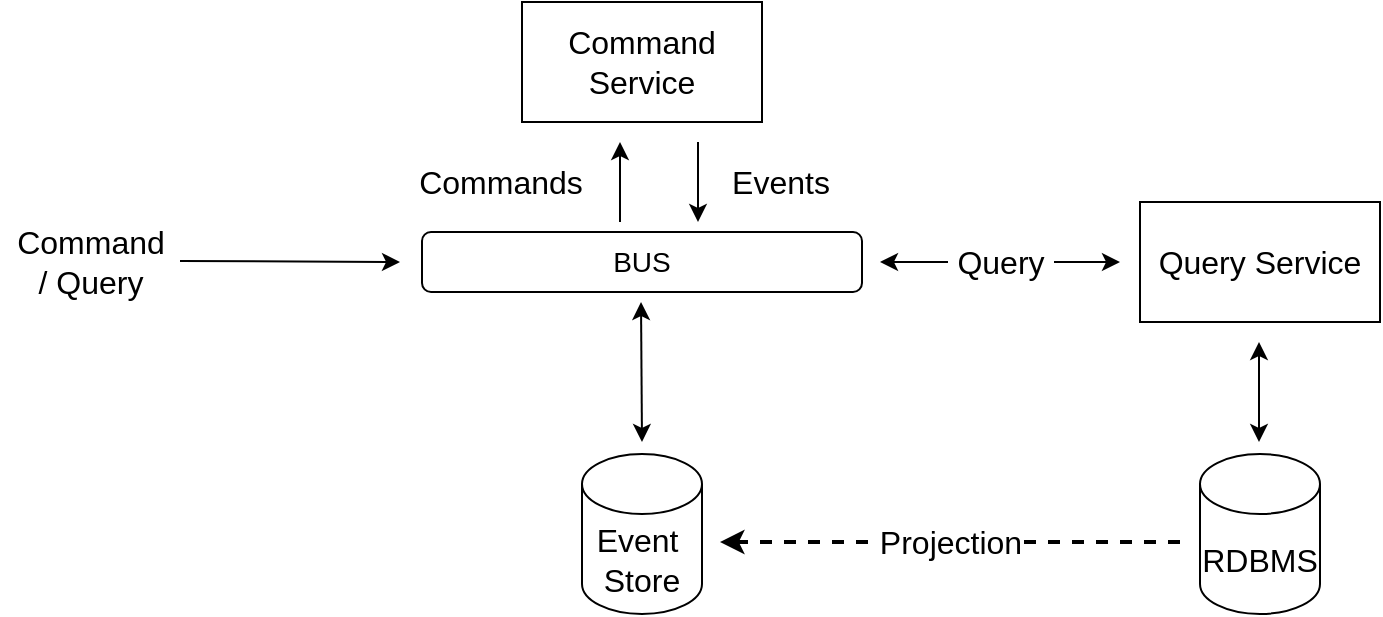 <mxfile version="14.2.9" type="github"><diagram id="9nFq5-tLV_lvCpbANjnR" name="Page-1"><mxGraphModel dx="1188" dy="662" grid="1" gridSize="10" guides="1" tooltips="1" connect="1" arrows="1" fold="1" page="1" pageScale="1" pageWidth="827" pageHeight="1169" math="0" shadow="0"><root><mxCell id="0"/><mxCell id="1" parent="0"/><mxCell id="Nb4KZ4cBzh-TBKE7pUr4-2" value="Command&lt;br style=&quot;font-size: 16px;&quot;&gt;/ Query" style="text;html=1;resizable=0;autosize=1;align=center;verticalAlign=middle;points=[];fillColor=none;strokeColor=none;rounded=0;fontSize=16;" vertex="1" parent="1"><mxGeometry x="40" y="200" width="90" height="40" as="geometry"/></mxCell><mxCell id="Nb4KZ4cBzh-TBKE7pUr4-3" value="" style="endArrow=classic;html=1;" edge="1" parent="1"><mxGeometry width="50" height="50" relative="1" as="geometry"><mxPoint x="130" y="219.5" as="sourcePoint"/><mxPoint x="240" y="220" as="targetPoint"/></mxGeometry></mxCell><mxCell id="Nb4KZ4cBzh-TBKE7pUr4-4" value="BUS" style="rounded=1;whiteSpace=wrap;html=1;fontSize=14;" vertex="1" parent="1"><mxGeometry x="251" y="205" width="220" height="30" as="geometry"/></mxCell><mxCell id="Nb4KZ4cBzh-TBKE7pUr4-8" value="Events" style="text;html=1;resizable=0;autosize=1;align=center;verticalAlign=middle;points=[];fillColor=none;strokeColor=none;rounded=0;glass=1;fontSize=16;" vertex="1" parent="1"><mxGeometry x="400" y="170" width="60" height="20" as="geometry"/></mxCell><mxCell id="Nb4KZ4cBzh-TBKE7pUr4-9" value="Commands" style="text;html=1;resizable=0;autosize=1;align=center;verticalAlign=middle;points=[];fillColor=none;strokeColor=none;rounded=0;glass=1;fontSize=16;" vertex="1" parent="1"><mxGeometry x="240" y="170" width="100" height="20" as="geometry"/></mxCell><mxCell id="Nb4KZ4cBzh-TBKE7pUr4-10" value="" style="endArrow=classic;html=1;fontSize=16;" edge="1" parent="1"><mxGeometry width="50" height="50" relative="1" as="geometry"><mxPoint x="350" y="200" as="sourcePoint"/><mxPoint x="350" y="160" as="targetPoint"/></mxGeometry></mxCell><mxCell id="Nb4KZ4cBzh-TBKE7pUr4-12" value="" style="endArrow=classic;html=1;fontSize=16;" edge="1" parent="1"><mxGeometry width="50" height="50" relative="1" as="geometry"><mxPoint x="389" y="160" as="sourcePoint"/><mxPoint x="389" y="200" as="targetPoint"/></mxGeometry></mxCell><mxCell id="Nb4KZ4cBzh-TBKE7pUr4-13" value="Event&amp;nbsp;&lt;br&gt;Store" style="shape=cylinder3;whiteSpace=wrap;html=1;boundedLbl=1;backgroundOutline=1;size=15;glass=1;fontSize=16;" vertex="1" parent="1"><mxGeometry x="331" y="316" width="60" height="80" as="geometry"/></mxCell><mxCell id="Nb4KZ4cBzh-TBKE7pUr4-15" value="" style="endArrow=classic;startArrow=classic;html=1;fontSize=16;" edge="1" parent="1"><mxGeometry width="50" height="50" relative="1" as="geometry"><mxPoint x="361" y="310" as="sourcePoint"/><mxPoint x="360.5" y="240" as="targetPoint"/></mxGeometry></mxCell><mxCell id="Nb4KZ4cBzh-TBKE7pUr4-16" value="Command Service" style="rounded=0;whiteSpace=wrap;html=1;glass=1;fontSize=16;fillColor=none;" vertex="1" parent="1"><mxGeometry x="301" y="90" width="120" height="60" as="geometry"/></mxCell><mxCell id="Nb4KZ4cBzh-TBKE7pUr4-17" value="Query Service" style="rounded=0;whiteSpace=wrap;html=1;glass=1;fontSize=16;fillColor=none;" vertex="1" parent="1"><mxGeometry x="610" y="190" width="120" height="60" as="geometry"/></mxCell><mxCell id="Nb4KZ4cBzh-TBKE7pUr4-19" value="RDBMS" style="shape=cylinder3;whiteSpace=wrap;html=1;boundedLbl=1;backgroundOutline=1;size=15;glass=1;fontSize=16;" vertex="1" parent="1"><mxGeometry x="640" y="316" width="60" height="80" as="geometry"/></mxCell><mxCell id="Nb4KZ4cBzh-TBKE7pUr4-20" value="" style="endArrow=classic;startArrow=classic;html=1;fontSize=16;" edge="1" parent="1"><mxGeometry width="50" height="50" relative="1" as="geometry"><mxPoint x="669.5" y="310" as="sourcePoint"/><mxPoint x="669.5" y="260" as="targetPoint"/></mxGeometry></mxCell><mxCell id="Nb4KZ4cBzh-TBKE7pUr4-25" value="&amp;nbsp;Query&amp;nbsp;" style="endArrow=classic;startArrow=classic;html=1;fontSize=16;" edge="1" parent="1"><mxGeometry width="50" height="50" relative="1" as="geometry"><mxPoint x="480" y="220" as="sourcePoint"/><mxPoint x="600" y="220" as="targetPoint"/></mxGeometry></mxCell><mxCell id="Nb4KZ4cBzh-TBKE7pUr4-27" value="Label" style="endArrow=classic;html=1;fontSize=14;dashed=1;strokeWidth=2;" edge="1" parent="1"><mxGeometry relative="1" as="geometry"><mxPoint x="630" y="360" as="sourcePoint"/><mxPoint x="400" y="360" as="targetPoint"/></mxGeometry></mxCell><mxCell id="Nb4KZ4cBzh-TBKE7pUr4-28" value="Projection" style="edgeLabel;resizable=0;html=1;align=center;verticalAlign=middle;fontSize=16;" connectable="0" vertex="1" parent="Nb4KZ4cBzh-TBKE7pUr4-27"><mxGeometry relative="1" as="geometry"/></mxCell></root></mxGraphModel></diagram></mxfile>